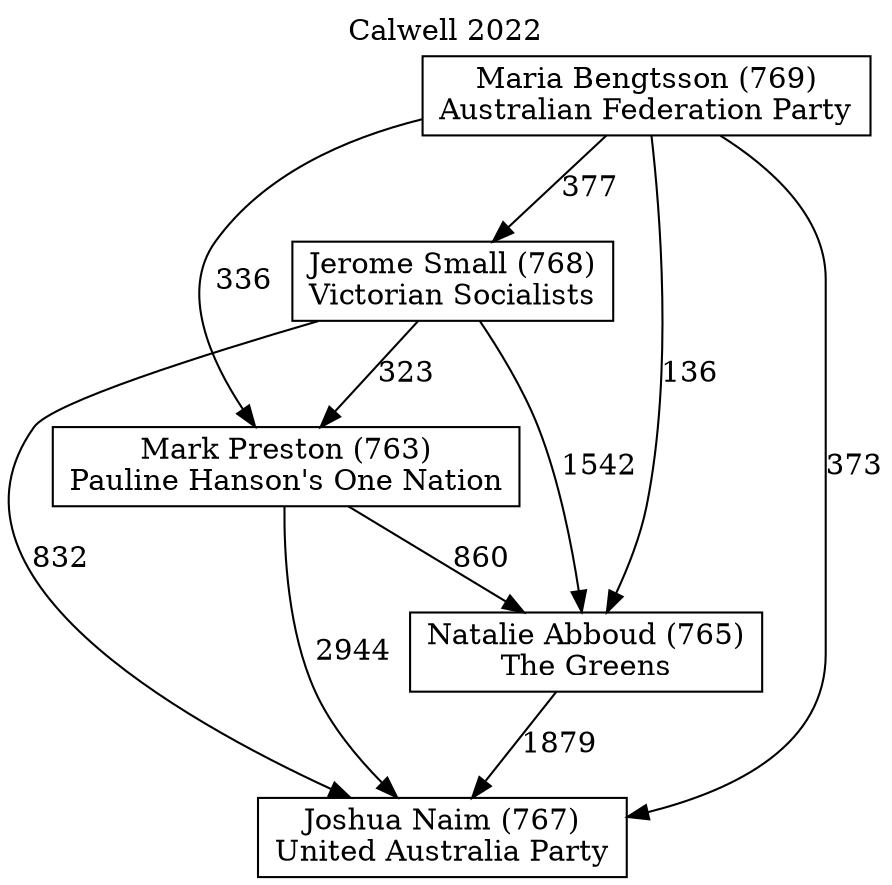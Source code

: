 // House preference flow
digraph "Joshua Naim (767)_Calwell_2022" {
	graph [label="Calwell 2022" labelloc=t mclimit=10]
	node [shape=box]
	"Joshua Naim (767)" [label="Joshua Naim (767)
United Australia Party"]
	"Natalie Abboud (765)" [label="Natalie Abboud (765)
The Greens"]
	"Mark Preston (763)" [label="Mark Preston (763)
Pauline Hanson's One Nation"]
	"Jerome Small (768)" [label="Jerome Small (768)
Victorian Socialists"]
	"Maria Bengtsson (769)" [label="Maria Bengtsson (769)
Australian Federation Party"]
	"Natalie Abboud (765)" -> "Joshua Naim (767)" [label=1879]
	"Mark Preston (763)" -> "Natalie Abboud (765)" [label=860]
	"Jerome Small (768)" -> "Mark Preston (763)" [label=323]
	"Maria Bengtsson (769)" -> "Jerome Small (768)" [label=377]
	"Mark Preston (763)" -> "Joshua Naim (767)" [label=2944]
	"Jerome Small (768)" -> "Joshua Naim (767)" [label=832]
	"Maria Bengtsson (769)" -> "Joshua Naim (767)" [label=373]
	"Maria Bengtsson (769)" -> "Mark Preston (763)" [label=336]
	"Jerome Small (768)" -> "Natalie Abboud (765)" [label=1542]
	"Maria Bengtsson (769)" -> "Natalie Abboud (765)" [label=136]
}
